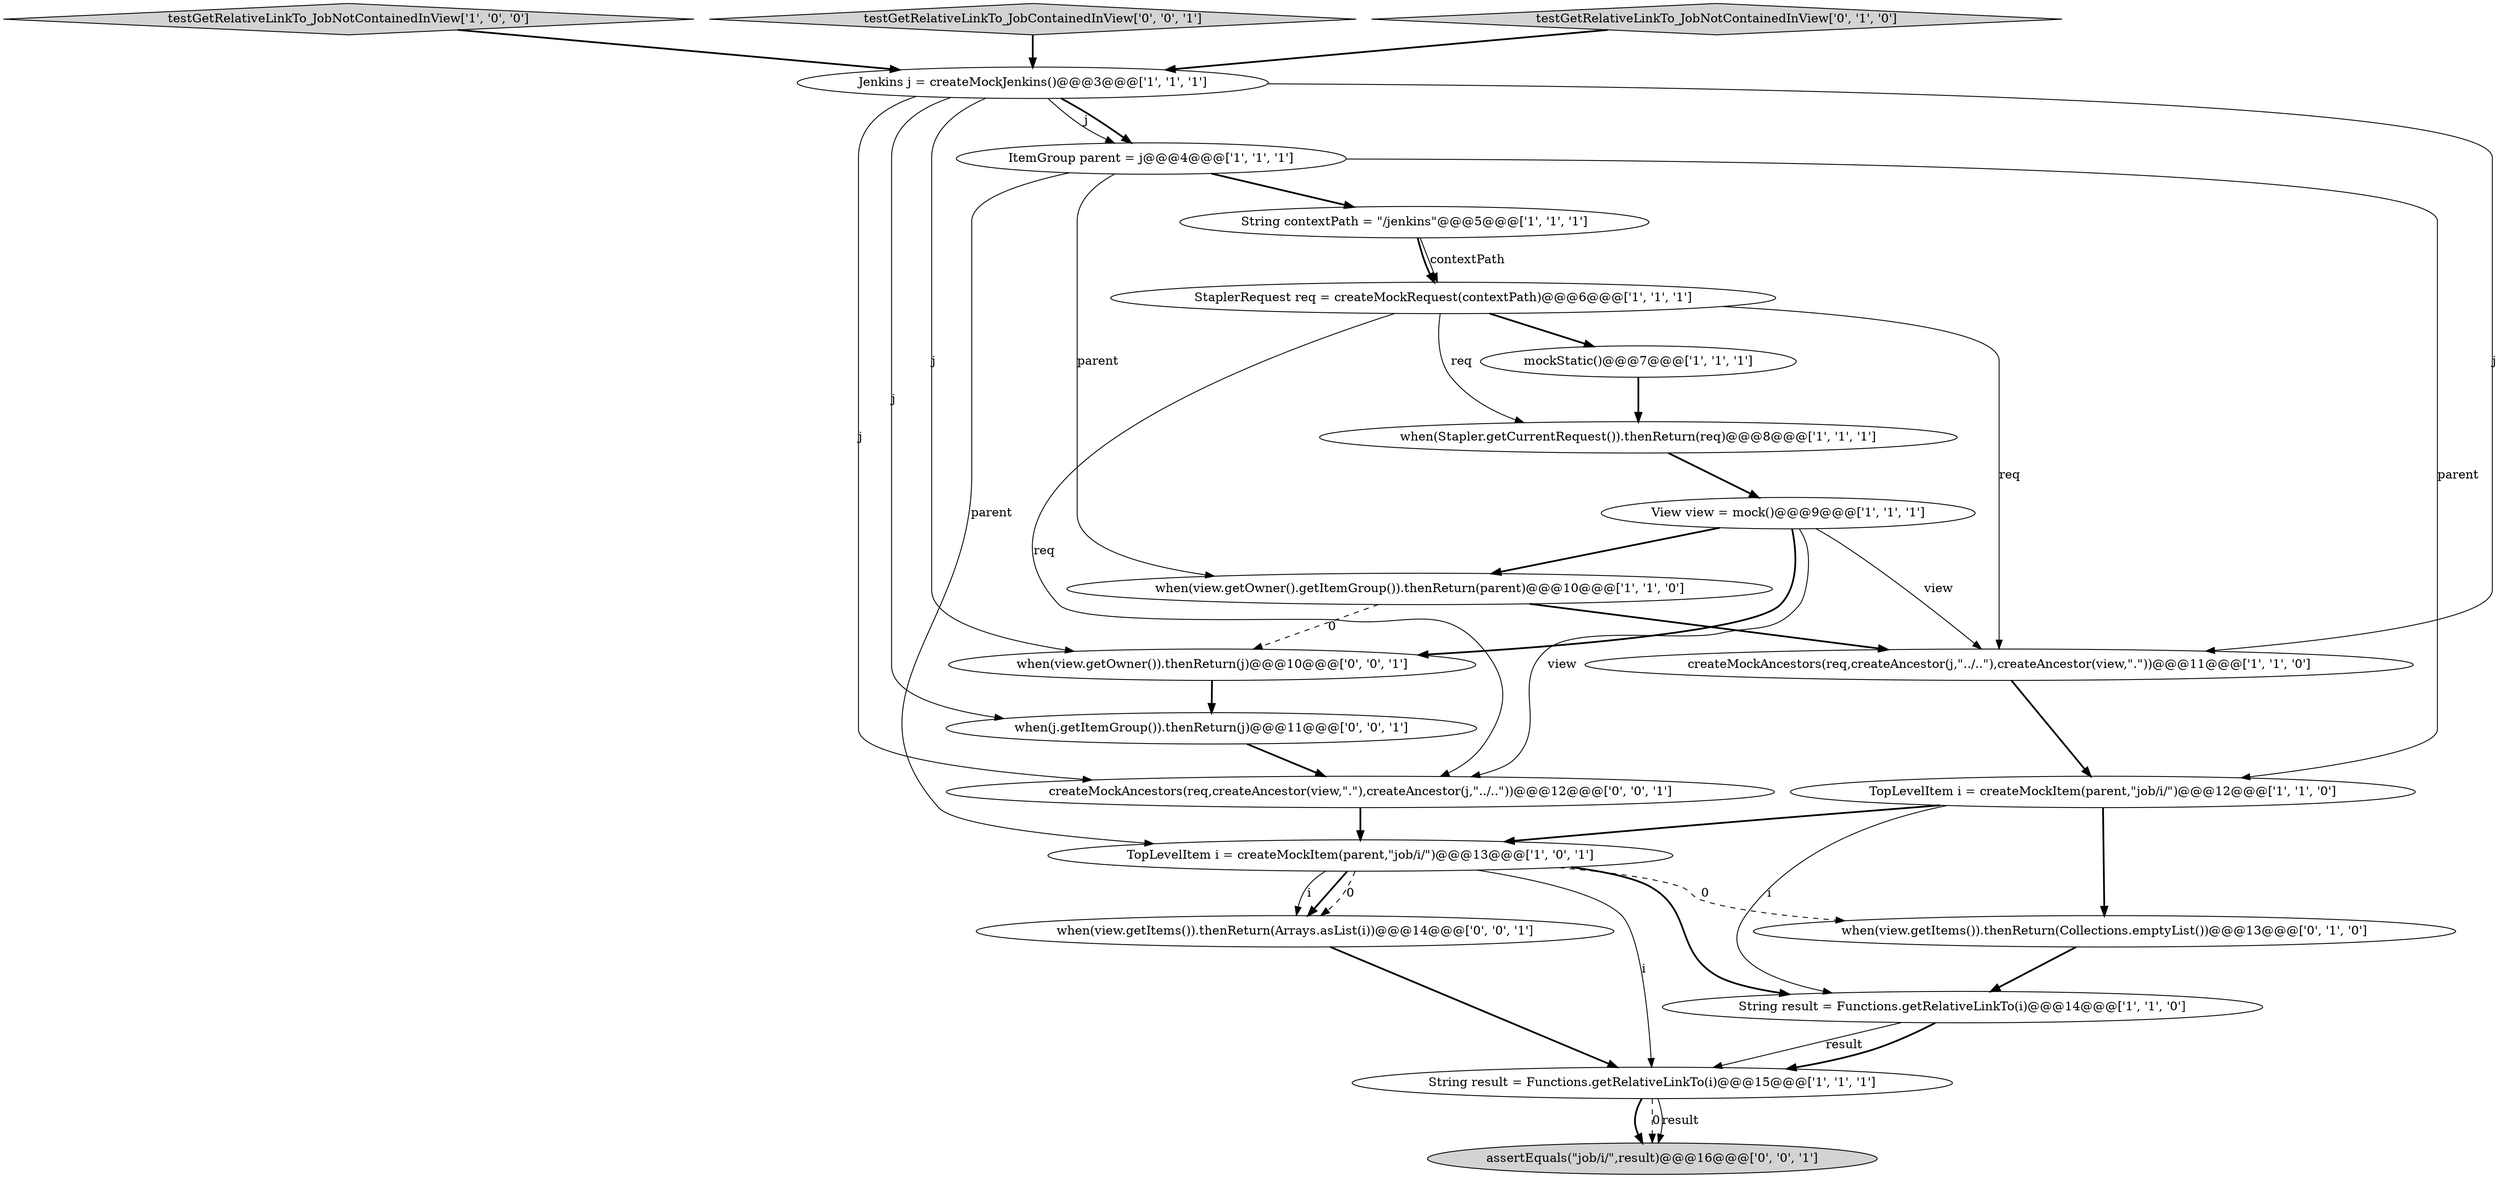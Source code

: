 digraph {
16 [style = filled, label = "when(view.getItems()).thenReturn(Arrays.asList(i))@@@14@@@['0', '0', '1']", fillcolor = white, shape = ellipse image = "AAA0AAABBB3BBB"];
17 [style = filled, label = "when(j.getItemGroup()).thenReturn(j)@@@11@@@['0', '0', '1']", fillcolor = white, shape = ellipse image = "AAA0AAABBB3BBB"];
0 [style = filled, label = "StaplerRequest req = createMockRequest(contextPath)@@@6@@@['1', '1', '1']", fillcolor = white, shape = ellipse image = "AAA0AAABBB1BBB"];
18 [style = filled, label = "assertEquals(\"job/i/\",result)@@@16@@@['0', '0', '1']", fillcolor = lightgray, shape = ellipse image = "AAA0AAABBB3BBB"];
12 [style = filled, label = "testGetRelativeLinkTo_JobNotContainedInView['1', '0', '0']", fillcolor = lightgray, shape = diamond image = "AAA0AAABBB1BBB"];
6 [style = filled, label = "TopLevelItem i = createMockItem(parent,\"job/i/\")@@@13@@@['1', '0', '1']", fillcolor = white, shape = ellipse image = "AAA0AAABBB1BBB"];
11 [style = filled, label = "TopLevelItem i = createMockItem(parent,\"job/i/\")@@@12@@@['1', '1', '0']", fillcolor = white, shape = ellipse image = "AAA0AAABBB1BBB"];
8 [style = filled, label = "when(Stapler.getCurrentRequest()).thenReturn(req)@@@8@@@['1', '1', '1']", fillcolor = white, shape = ellipse image = "AAA0AAABBB1BBB"];
20 [style = filled, label = "when(view.getOwner()).thenReturn(j)@@@10@@@['0', '0', '1']", fillcolor = white, shape = ellipse image = "AAA0AAABBB3BBB"];
9 [style = filled, label = "String result = Functions.getRelativeLinkTo(i)@@@15@@@['1', '1', '1']", fillcolor = white, shape = ellipse image = "AAA0AAABBB1BBB"];
1 [style = filled, label = "ItemGroup parent = j@@@4@@@['1', '1', '1']", fillcolor = white, shape = ellipse image = "AAA0AAABBB1BBB"];
4 [style = filled, label = "when(view.getOwner().getItemGroup()).thenReturn(parent)@@@10@@@['1', '1', '0']", fillcolor = white, shape = ellipse image = "AAA0AAABBB1BBB"];
21 [style = filled, label = "createMockAncestors(req,createAncestor(view,\".\"),createAncestor(j,\"../..\"))@@@12@@@['0', '0', '1']", fillcolor = white, shape = ellipse image = "AAA0AAABBB3BBB"];
13 [style = filled, label = "Jenkins j = createMockJenkins()@@@3@@@['1', '1', '1']", fillcolor = white, shape = ellipse image = "AAA0AAABBB1BBB"];
19 [style = filled, label = "testGetRelativeLinkTo_JobContainedInView['0', '0', '1']", fillcolor = lightgray, shape = diamond image = "AAA0AAABBB3BBB"];
3 [style = filled, label = "createMockAncestors(req,createAncestor(j,\"../..\"),createAncestor(view,\".\"))@@@11@@@['1', '1', '0']", fillcolor = white, shape = ellipse image = "AAA0AAABBB1BBB"];
14 [style = filled, label = "testGetRelativeLinkTo_JobNotContainedInView['0', '1', '0']", fillcolor = lightgray, shape = diamond image = "AAA0AAABBB2BBB"];
15 [style = filled, label = "when(view.getItems()).thenReturn(Collections.emptyList())@@@13@@@['0', '1', '0']", fillcolor = white, shape = ellipse image = "AAA1AAABBB2BBB"];
2 [style = filled, label = "mockStatic()@@@7@@@['1', '1', '1']", fillcolor = white, shape = ellipse image = "AAA0AAABBB1BBB"];
10 [style = filled, label = "View view = mock()@@@9@@@['1', '1', '1']", fillcolor = white, shape = ellipse image = "AAA0AAABBB1BBB"];
5 [style = filled, label = "String contextPath = \"/jenkins\"@@@5@@@['1', '1', '1']", fillcolor = white, shape = ellipse image = "AAA0AAABBB1BBB"];
7 [style = filled, label = "String result = Functions.getRelativeLinkTo(i)@@@14@@@['1', '1', '0']", fillcolor = white, shape = ellipse image = "AAA0AAABBB1BBB"];
0->21 [style = solid, label="req"];
9->18 [style = bold, label=""];
9->18 [style = dashed, label="0"];
13->21 [style = solid, label="j"];
13->20 [style = solid, label="j"];
3->11 [style = bold, label=""];
17->21 [style = bold, label=""];
7->9 [style = solid, label="result"];
13->3 [style = solid, label="j"];
7->9 [style = bold, label=""];
10->3 [style = solid, label="view"];
0->8 [style = solid, label="req"];
14->13 [style = bold, label=""];
6->9 [style = solid, label="i"];
1->6 [style = solid, label="parent"];
6->16 [style = solid, label="i"];
11->15 [style = bold, label=""];
5->0 [style = solid, label="contextPath"];
11->6 [style = bold, label=""];
15->7 [style = bold, label=""];
19->13 [style = bold, label=""];
2->8 [style = bold, label=""];
12->13 [style = bold, label=""];
6->16 [style = bold, label=""];
11->7 [style = solid, label="i"];
5->0 [style = bold, label=""];
1->11 [style = solid, label="parent"];
10->4 [style = bold, label=""];
13->1 [style = solid, label="j"];
10->21 [style = solid, label="view"];
0->3 [style = solid, label="req"];
6->16 [style = dashed, label="0"];
13->17 [style = solid, label="j"];
13->1 [style = bold, label=""];
20->17 [style = bold, label=""];
6->15 [style = dashed, label="0"];
16->9 [style = bold, label=""];
4->20 [style = dashed, label="0"];
1->4 [style = solid, label="parent"];
0->2 [style = bold, label=""];
6->7 [style = bold, label=""];
21->6 [style = bold, label=""];
4->3 [style = bold, label=""];
8->10 [style = bold, label=""];
9->18 [style = solid, label="result"];
1->5 [style = bold, label=""];
10->20 [style = bold, label=""];
}
